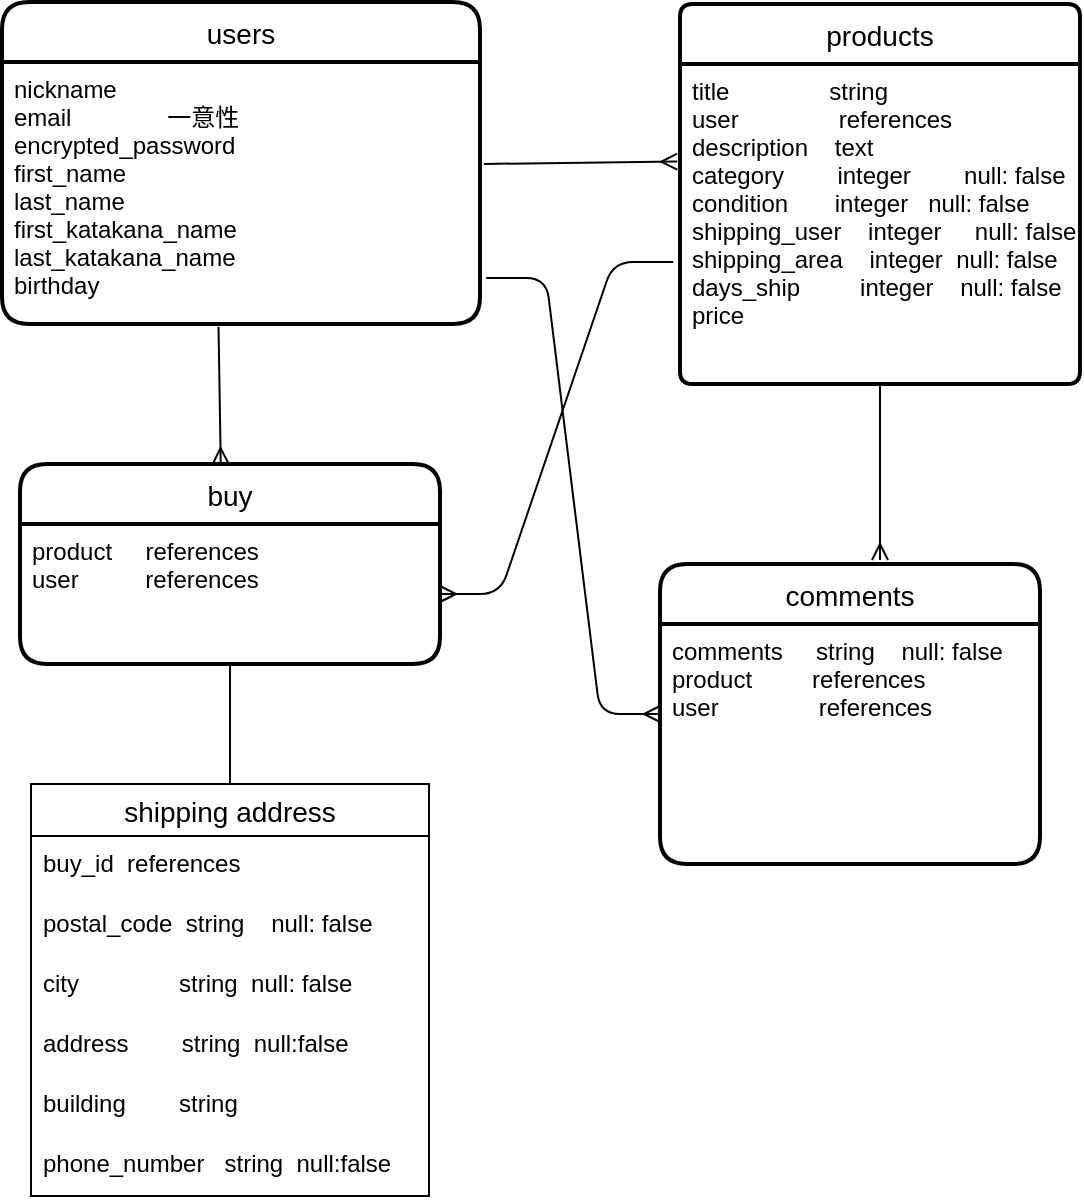 <mxfile version="13.10.0" type="embed">
    <diagram id="beFLFiQjtJUUGYWft39j" name="ページ1">
        <mxGraphModel dx="652" dy="595" grid="1" gridSize="10" guides="1" tooltips="1" connect="1" arrows="1" fold="1" page="1" pageScale="1" pageWidth="850" pageHeight="1100" math="0" shadow="0">
            <root>
                <mxCell id="0"/>
                <mxCell id="1" parent="0"/>
                <mxCell id="38" value="users" style="swimlane;childLayout=stackLayout;horizontal=1;startSize=30;horizontalStack=0;rounded=1;fontSize=14;fontStyle=0;strokeWidth=2;resizeParent=0;resizeLast=1;shadow=0;dashed=0;align=center;" parent="1" vertex="1">
                    <mxGeometry x="11" y="29" width="239" height="161" as="geometry"/>
                </mxCell>
                <mxCell id="39" value="nickname&#10;email　　　　一意性　　　&#10;encrypted_password&#10;first_name  &#10;last_name          &#10;first_katakana_name&#10;last_katakana_name&#10;birthday       " style="align=left;strokeColor=none;fillColor=none;spacingLeft=4;fontSize=12;verticalAlign=top;resizable=0;rotatable=0;part=1;" parent="38" vertex="1">
                    <mxGeometry y="30" width="239" height="131" as="geometry"/>
                </mxCell>
                <mxCell id="40" value="products" style="swimlane;childLayout=stackLayout;horizontal=1;startSize=30;horizontalStack=0;rounded=1;fontSize=14;fontStyle=0;strokeWidth=2;resizeParent=0;resizeLast=1;shadow=0;dashed=0;align=center;arcSize=7;" parent="1" vertex="1">
                    <mxGeometry x="350" y="30" width="200" height="190" as="geometry"/>
                </mxCell>
                <mxCell id="41" value="title               string      &#10;user               references&#10;description    text&#10;category        integer        null: false&#10;condition       integer   null: false&#10;shipping_user    integer     null: false&#10;shipping_area    integer  null: false&#10;days_ship         integer    null: false&#10;price      " style="align=left;strokeColor=none;fillColor=none;spacingLeft=4;fontSize=12;verticalAlign=top;resizable=0;rotatable=0;part=1;fontStyle=0" parent="40" vertex="1">
                    <mxGeometry y="30" width="200" height="160" as="geometry"/>
                </mxCell>
                <mxCell id="43" value="comments" style="swimlane;childLayout=stackLayout;horizontal=1;startSize=30;horizontalStack=0;rounded=1;fontSize=14;fontStyle=0;strokeWidth=2;resizeParent=0;resizeLast=1;shadow=0;dashed=0;align=center;" parent="1" vertex="1">
                    <mxGeometry x="340" y="310" width="190" height="150" as="geometry"/>
                </mxCell>
                <mxCell id="44" value="comments     string    null: false&#10;product         references&#10;user               references " style="align=left;strokeColor=none;fillColor=none;spacingLeft=4;fontSize=12;verticalAlign=top;resizable=0;rotatable=0;part=1;" parent="43" vertex="1">
                    <mxGeometry y="30" width="190" height="120" as="geometry"/>
                </mxCell>
                <mxCell id="45" value="buy" style="swimlane;childLayout=stackLayout;horizontal=1;startSize=30;horizontalStack=0;rounded=1;fontSize=14;fontStyle=0;strokeWidth=2;resizeParent=0;resizeLast=1;shadow=0;dashed=0;align=center;" parent="1" vertex="1">
                    <mxGeometry x="20" y="260" width="210" height="100" as="geometry"/>
                </mxCell>
                <mxCell id="46" value="product     references             &#10;user          references " style="align=left;strokeColor=none;fillColor=none;spacingLeft=4;fontSize=12;verticalAlign=top;resizable=0;rotatable=0;part=1;fontStyle=0" parent="45" vertex="1">
                    <mxGeometry y="30" width="210" height="70" as="geometry"/>
                </mxCell>
                <mxCell id="51" value="" style="fontSize=12;html=1;endArrow=ERmany;exitX=1.008;exitY=0.389;exitDx=0;exitDy=0;exitPerimeter=0;jumpSize=14;entryX=-0.007;entryY=0.305;entryDx=0;entryDy=0;entryPerimeter=0;" parent="1" source="39" target="41" edge="1">
                    <mxGeometry width="100" height="100" relative="1" as="geometry">
                        <mxPoint x="250" y="175" as="sourcePoint"/>
                        <mxPoint x="350" y="75" as="targetPoint"/>
                    </mxGeometry>
                </mxCell>
                <mxCell id="55" value="" style="edgeStyle=orthogonalEdgeStyle;fontSize=12;html=1;endArrow=ERmany;" parent="1" source="41" edge="1">
                    <mxGeometry width="100" height="100" relative="1" as="geometry">
                        <mxPoint x="462" y="230" as="sourcePoint"/>
                        <mxPoint x="450" y="308" as="targetPoint"/>
                        <Array as="points"/>
                    </mxGeometry>
                </mxCell>
                <mxCell id="56" value="" style="edgeStyle=entityRelationEdgeStyle;fontSize=12;html=1;endArrow=ERmany;exitX=-0.017;exitY=0.619;exitDx=0;exitDy=0;exitPerimeter=0;" parent="1" source="41" target="46" edge="1">
                    <mxGeometry width="100" height="100" relative="1" as="geometry">
                        <mxPoint x="200" y="270" as="sourcePoint"/>
                        <mxPoint x="300" y="170" as="targetPoint"/>
                    </mxGeometry>
                </mxCell>
                <mxCell id="57" value="" style="edgeStyle=entityRelationEdgeStyle;fontSize=12;html=1;endArrow=ERmany;exitX=1.013;exitY=0.824;exitDx=0;exitDy=0;exitPerimeter=0;" parent="1" source="39" target="43" edge="1">
                    <mxGeometry width="100" height="100" relative="1" as="geometry">
                        <mxPoint x="210" y="340" as="sourcePoint"/>
                        <mxPoint x="310" y="240" as="targetPoint"/>
                    </mxGeometry>
                </mxCell>
                <mxCell id="67" value="" style="fontSize=12;html=1;endArrow=ERmany;exitX=0.453;exitY=1.011;exitDx=0;exitDy=0;exitPerimeter=0;entryX=0.478;entryY=0;entryDx=0;entryDy=0;entryPerimeter=0;" parent="1" source="39" target="45" edge="1">
                    <mxGeometry width="100" height="100" relative="1" as="geometry">
                        <mxPoint y="160" as="sourcePoint"/>
                        <mxPoint x="107" y="238" as="targetPoint"/>
                    </mxGeometry>
                </mxCell>
                <mxCell id="71" value="shipping address" style="swimlane;fontStyle=0;childLayout=stackLayout;horizontal=1;startSize=26;horizontalStack=0;resizeParent=1;resizeParentMax=0;resizeLast=0;collapsible=1;marginBottom=0;align=center;fontSize=14;" parent="1" vertex="1">
                    <mxGeometry x="25.5" y="420" width="199" height="206" as="geometry"/>
                </mxCell>
                <mxCell id="84" value="buy_id  references" style="text;strokeColor=none;fillColor=none;spacingLeft=4;spacingRight=4;overflow=hidden;rotatable=0;points=[[0,0.5],[1,0.5]];portConstraint=eastwest;fontSize=12;" parent="71" vertex="1">
                    <mxGeometry y="26" width="199" height="30" as="geometry"/>
                </mxCell>
                <mxCell id="73" value="postal_code  string    null: false" style="text;strokeColor=none;fillColor=none;spacingLeft=4;spacingRight=4;overflow=hidden;rotatable=0;points=[[0,0.5],[1,0.5]];portConstraint=eastwest;fontSize=12;" parent="71" vertex="1">
                    <mxGeometry y="56" width="199" height="30" as="geometry"/>
                </mxCell>
                <mxCell id="75" value="city               string  null: false" style="text;strokeColor=none;fillColor=none;spacingLeft=4;spacingRight=4;overflow=hidden;rotatable=0;points=[[0,0.5],[1,0.5]];portConstraint=eastwest;fontSize=12;" parent="71" vertex="1">
                    <mxGeometry y="86" width="199" height="30" as="geometry"/>
                </mxCell>
                <mxCell id="80" value="address        string  null:false" style="text;strokeColor=none;fillColor=none;spacingLeft=4;spacingRight=4;overflow=hidden;rotatable=0;points=[[0,0.5],[1,0.5]];portConstraint=eastwest;fontSize=12;" parent="71" vertex="1">
                    <mxGeometry y="116" width="199" height="30" as="geometry"/>
                </mxCell>
                <mxCell id="81" value="building        string" style="text;strokeColor=none;fillColor=none;spacingLeft=4;spacingRight=4;overflow=hidden;rotatable=0;points=[[0,0.5],[1,0.5]];portConstraint=eastwest;fontSize=12;" parent="71" vertex="1">
                    <mxGeometry y="146" width="199" height="30" as="geometry"/>
                </mxCell>
                <mxCell id="82" value="phone_number   string  null:false" style="text;strokeColor=none;fillColor=none;spacingLeft=4;spacingRight=4;overflow=hidden;rotatable=0;points=[[0,0.5],[1,0.5]];portConstraint=eastwest;fontSize=12;fontStyle=0" parent="71" vertex="1">
                    <mxGeometry y="176" width="199" height="30" as="geometry"/>
                </mxCell>
                <mxCell id="83" style="edgeStyle=none;rounded=0;jumpSize=14;orthogonalLoop=1;jettySize=auto;html=1;entryX=0.5;entryY=0;entryDx=0;entryDy=0;endArrow=none;endFill=0;" parent="1" source="46" target="71" edge="1">
                    <mxGeometry relative="1" as="geometry"/>
                </mxCell>
            </root>
        </mxGraphModel>
    </diagram>
</mxfile>